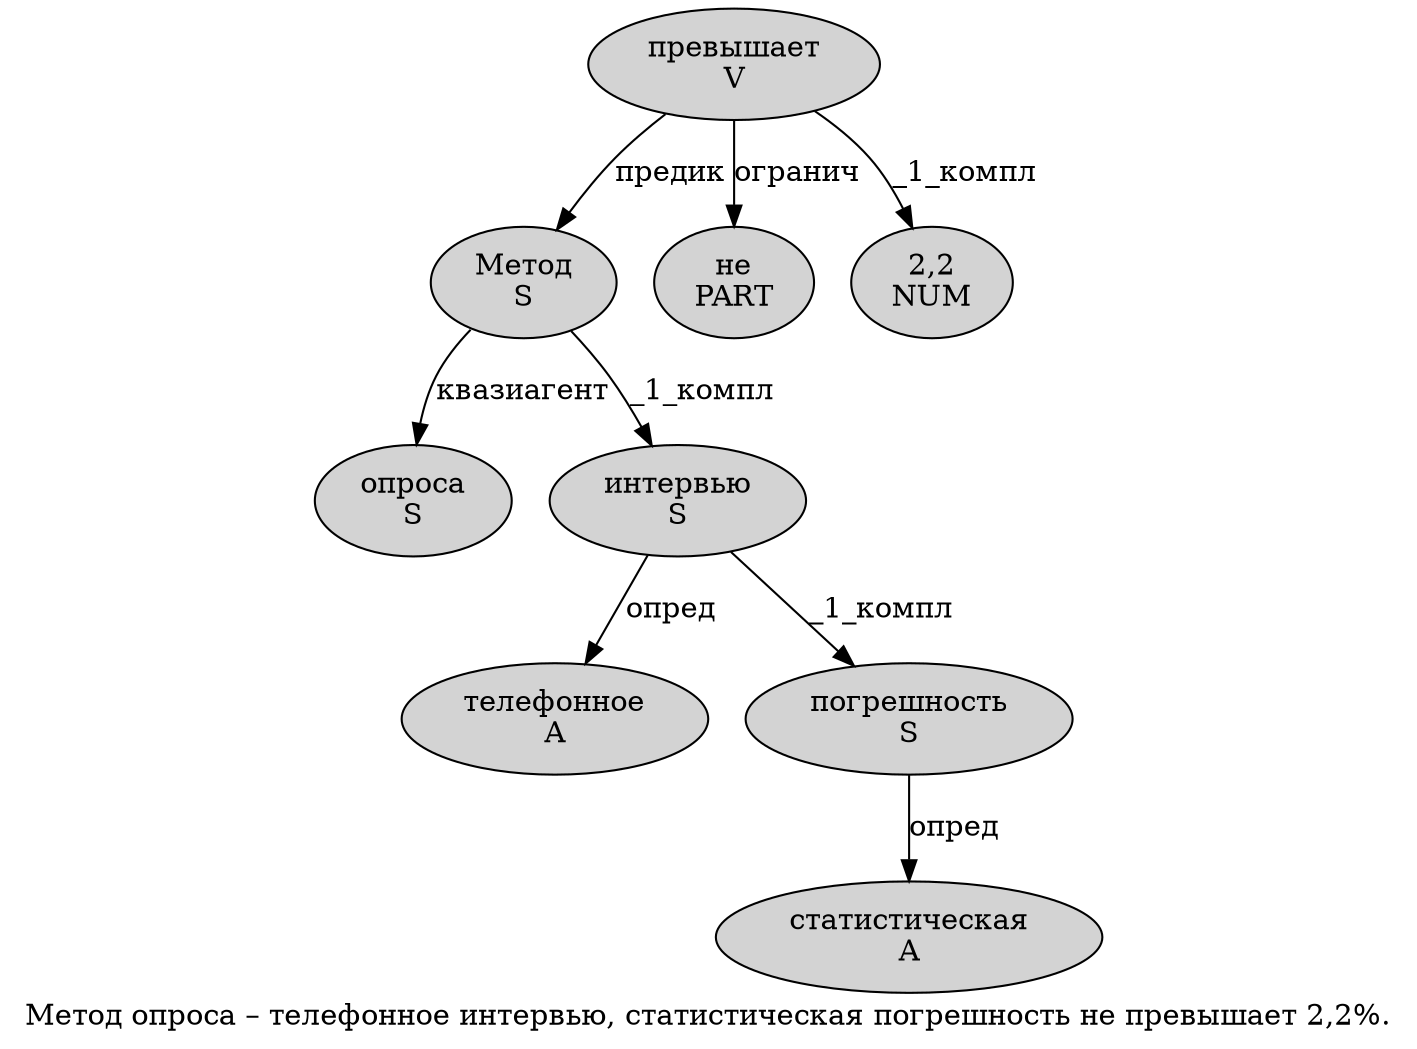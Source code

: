 digraph SENTENCE_1630 {
	graph [label="Метод опроса – телефонное интервью, статистическая погрешность не превышает 2,2%."]
	node [style=filled]
		0 [label="Метод
S" color="" fillcolor=lightgray penwidth=1 shape=ellipse]
		1 [label="опроса
S" color="" fillcolor=lightgray penwidth=1 shape=ellipse]
		3 [label="телефонное
A" color="" fillcolor=lightgray penwidth=1 shape=ellipse]
		4 [label="интервью
S" color="" fillcolor=lightgray penwidth=1 shape=ellipse]
		6 [label="статистическая
A" color="" fillcolor=lightgray penwidth=1 shape=ellipse]
		7 [label="погрешность
S" color="" fillcolor=lightgray penwidth=1 shape=ellipse]
		8 [label="не
PART" color="" fillcolor=lightgray penwidth=1 shape=ellipse]
		9 [label="превышает
V" color="" fillcolor=lightgray penwidth=1 shape=ellipse]
		10 [label="2,2
NUM" color="" fillcolor=lightgray penwidth=1 shape=ellipse]
			4 -> 3 [label="опред"]
			4 -> 7 [label="_1_компл"]
			7 -> 6 [label="опред"]
			9 -> 0 [label="предик"]
			9 -> 8 [label="огранич"]
			9 -> 10 [label="_1_компл"]
			0 -> 1 [label="квазиагент"]
			0 -> 4 [label="_1_компл"]
}